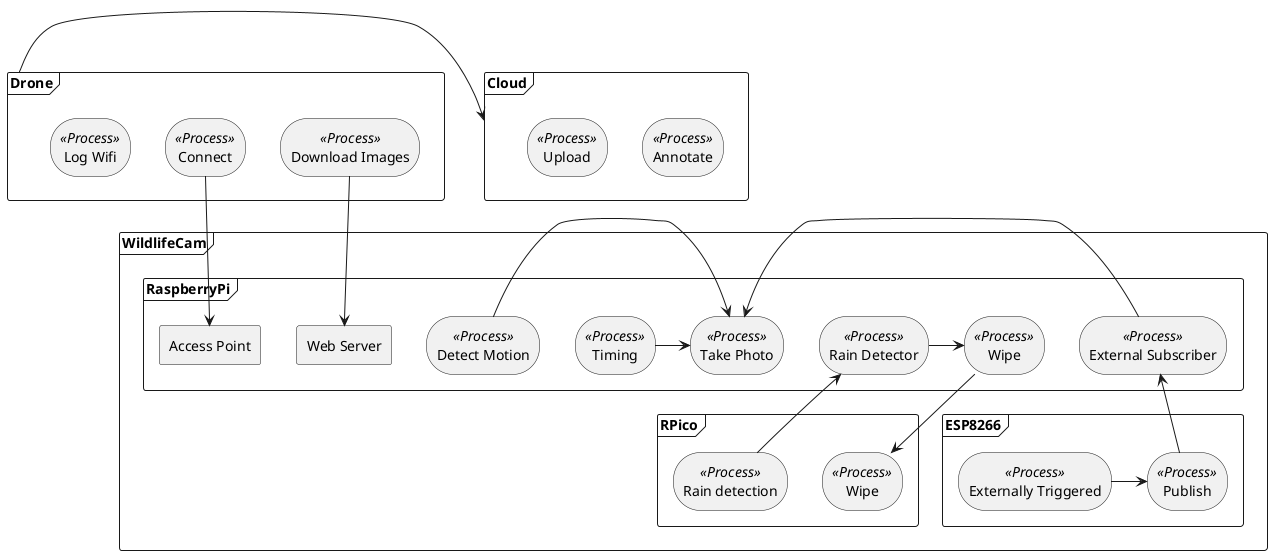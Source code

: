 @startuml


skinparam rectangle {
    roundCorner<<Process>> 54
}


frame WildlifeCam {
  frame RaspberryPi {
    rectangle "Take Photo" <<Process>> as rpiPhoto
    rectangle "Timing" <<Process>> as rpiTime
    rectangle "Detect Motion" <<Process>> as rpiMotion
    rectangle "External Subscriber" <<Process>> as rpiExternal
    rectangle "Rain Detector" <<Process>> as rpiRain
    rectangle "Wipe" <<Process>> as rpiWipe
    rectangle "Access Point" as rpiAcc
    rectangle "Web Server" as rpiWeb
    
  }
  
  frame ESP8266 {
    rectangle "Externally Triggered" <<Process>> as espTrig
    rectangle "Publish" <<Process>> as espPublish
  }
  
  frame RPico {
    rectangle "Rain detection" <<Process>> as pcDetect
    rectangle "Wipe" <<Process>> as pcWipe
  }
}

frame Drone {
  rectangle "Connect" <<Process>> as dConnect
  rectangle "Download Images" <<Process>> as dSync
  rectangle "Log Wifi" <<Process>> as dLogWifi
}

frame Cloud {
  rectangle "Annotate" <<Process>> as cAnn
  rectangle "Upload" <<Process>> as cUp
}


pcDetect -up-> rpiRain
rpiRain -> rpiWipe
rpiWipe -> pcWipe

rpiTime -> rpiPhoto
rpiMotion -> rpiPhoto
rpiExternal -left-> rpiPhoto

espTrig -> espPublish
espPublish -up-> rpiExternal

dConnect -down-> rpiAcc
dSync -> rpiWeb

Drone -> Cloud




@enduml
